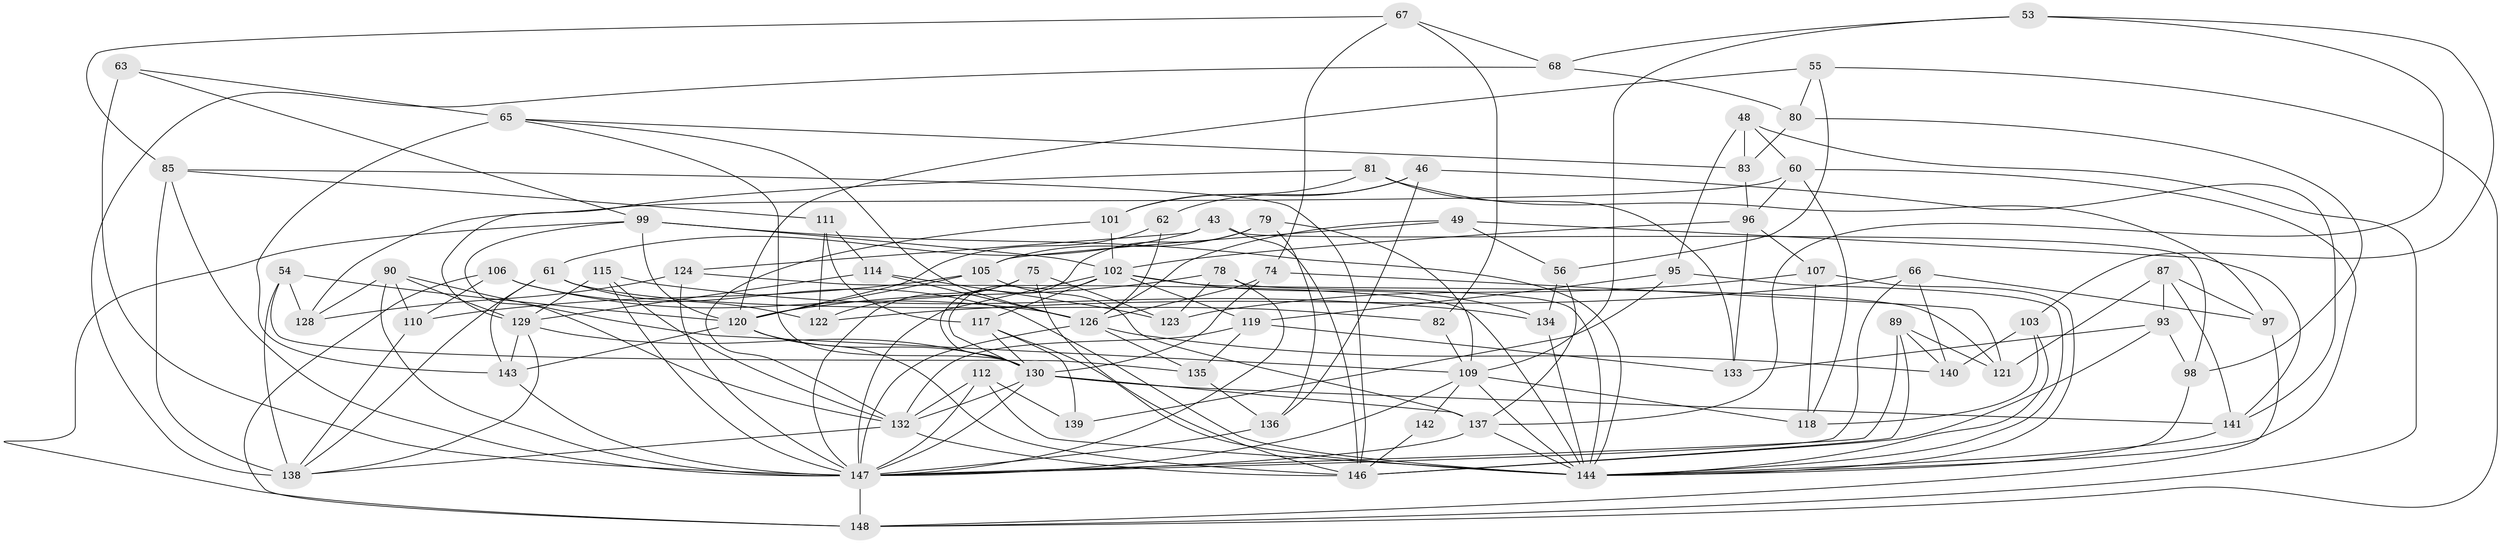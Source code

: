 // original degree distribution, {4: 1.0}
// Generated by graph-tools (version 1.1) at 2025/57/03/09/25 04:57:44]
// undirected, 74 vertices, 186 edges
graph export_dot {
graph [start="1"]
  node [color=gray90,style=filled];
  43;
  46 [super="+3"];
  48;
  49;
  53;
  54;
  55;
  56;
  60 [super="+47"];
  61 [super="+13"];
  62;
  63;
  65 [super="+20"];
  66;
  67;
  68;
  74 [super="+41"];
  75;
  78;
  79;
  80;
  81;
  82;
  83;
  85 [super="+42"];
  87;
  89;
  90 [super="+71"];
  93;
  95;
  96 [super="+6"];
  97;
  98;
  99 [super="+35+88"];
  101;
  102 [super="+17+57"];
  103;
  105 [super="+31"];
  106;
  107;
  109 [super="+86+77+70"];
  110;
  111;
  112 [super="+59"];
  114;
  115;
  117 [super="+113"];
  118;
  119 [super="+34"];
  120 [super="+7+25+24+32"];
  121;
  122;
  123;
  124;
  126 [super="+69+100"];
  128;
  129 [super="+15+18"];
  130 [super="+92+72"];
  132 [super="+33+37"];
  133 [super="+11"];
  134;
  135;
  136;
  137 [super="+131"];
  138 [super="+16+27"];
  139;
  140;
  141 [super="+108"];
  142;
  143 [super="+125"];
  144 [super="+8+10+19+58+104"];
  146 [super="+40+91"];
  147 [super="+2+22+26+127+51+50+145"];
  148 [super="+76+94"];
  43 -- 98;
  43 -- 146;
  43 -- 124;
  43 -- 61;
  46 -- 62 [weight=2];
  46 -- 101;
  46 -- 141 [weight=2];
  46 -- 136;
  48 -- 148;
  48 -- 83;
  48 -- 60;
  48 -- 95;
  49 -- 105;
  49 -- 56;
  49 -- 141;
  49 -- 126;
  53 -- 137;
  53 -- 68;
  53 -- 103;
  53 -- 109;
  54 -- 120;
  54 -- 135;
  54 -- 138;
  54 -- 128;
  55 -- 56;
  55 -- 80;
  55 -- 120;
  55 -- 148;
  56 -- 134;
  56 -- 137;
  60 -- 96;
  60 -- 144 [weight=2];
  60 -- 128;
  60 -- 118;
  61 -- 82 [weight=2];
  61 -- 138;
  61 -- 122;
  61 -- 143;
  62 -- 120;
  62 -- 126;
  63 -- 65;
  63 -- 147 [weight=2];
  63 -- 99;
  65 -- 83;
  65 -- 126;
  65 -- 143 [weight=2];
  65 -- 130;
  66 -- 140;
  66 -- 97;
  66 -- 122;
  66 -- 147;
  67 -- 82;
  67 -- 68;
  67 -- 74;
  67 -- 85;
  68 -- 80;
  68 -- 138;
  74 -- 130 [weight=3];
  74 -- 121;
  74 -- 126;
  75 -- 122;
  75 -- 147;
  75 -- 146;
  75 -- 123;
  78 -- 123;
  78 -- 147;
  78 -- 144;
  78 -- 120;
  79 -- 136;
  79 -- 105;
  79 -- 109;
  79 -- 130;
  80 -- 98;
  80 -- 83;
  81 -- 97;
  81 -- 133;
  81 -- 101;
  81 -- 129;
  82 -- 109;
  83 -- 96;
  85 -- 111;
  85 -- 138 [weight=2];
  85 -- 147;
  85 -- 146;
  87 -- 97;
  87 -- 121;
  87 -- 93;
  87 -- 141;
  89 -- 121;
  89 -- 140;
  89 -- 147;
  89 -- 146;
  90 -- 110;
  90 -- 128;
  90 -- 147 [weight=2];
  90 -- 129;
  90 -- 109;
  93 -- 98;
  93 -- 146;
  93 -- 133;
  95 -- 119;
  95 -- 139;
  95 -- 144;
  96 -- 107;
  96 -- 133 [weight=2];
  96 -- 102;
  97 -- 148;
  98 -- 144;
  99 -- 120 [weight=2];
  99 -- 144;
  99 -- 102 [weight=2];
  99 -- 132;
  99 -- 148;
  101 -- 132;
  101 -- 102;
  102 -- 147 [weight=3];
  102 -- 134;
  102 -- 117 [weight=2];
  102 -- 119;
  102 -- 121;
  102 -- 130 [weight=2];
  103 -- 140;
  103 -- 118;
  103 -- 144;
  105 -- 120 [weight=2];
  105 -- 137;
  105 -- 110;
  106 -- 110;
  106 -- 126;
  106 -- 148;
  106 -- 144;
  107 -- 118;
  107 -- 123;
  107 -- 144;
  109 -- 142 [weight=3];
  109 -- 144 [weight=3];
  109 -- 118;
  109 -- 147;
  110 -- 138;
  111 -- 114;
  111 -- 122;
  111 -- 117;
  112 -- 139 [weight=2];
  112 -- 144;
  112 -- 132;
  112 -- 147 [weight=2];
  114 -- 123;
  114 -- 126;
  114 -- 129;
  115 -- 134;
  115 -- 147;
  115 -- 129;
  115 -- 132;
  117 -- 130;
  117 -- 139;
  117 -- 144;
  119 -- 133 [weight=2];
  119 -- 135;
  119 -- 132;
  120 -- 143 [weight=2];
  120 -- 130;
  120 -- 146;
  124 -- 144;
  124 -- 128;
  124 -- 147;
  126 -- 135;
  126 -- 140;
  126 -- 147 [weight=4];
  129 -- 138;
  129 -- 130 [weight=2];
  129 -- 143;
  130 -- 147 [weight=2];
  130 -- 141;
  130 -- 132;
  130 -- 137;
  132 -- 138;
  132 -- 146;
  134 -- 144;
  135 -- 136;
  136 -- 147;
  137 -- 147 [weight=3];
  137 -- 144;
  141 -- 144;
  142 -- 146;
  143 -- 147 [weight=2];
  147 -- 148 [weight=3];
}
